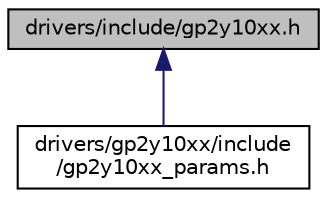 digraph "drivers/include/gp2y10xx.h"
{
 // LATEX_PDF_SIZE
  edge [fontname="Helvetica",fontsize="10",labelfontname="Helvetica",labelfontsize="10"];
  node [fontname="Helvetica",fontsize="10",shape=record];
  Node1 [label="drivers/include/gp2y10xx.h",height=0.2,width=0.4,color="black", fillcolor="grey75", style="filled", fontcolor="black",tooltip="GP2Y10xx device driver."];
  Node1 -> Node2 [dir="back",color="midnightblue",fontsize="10",style="solid",fontname="Helvetica"];
  Node2 [label="drivers/gp2y10xx/include\l/gp2y10xx_params.h",height=0.2,width=0.4,color="black", fillcolor="white", style="filled",URL="$gp2y10xx__params_8h.html",tooltip="Default configuration for GP2Y10xx devices."];
}
